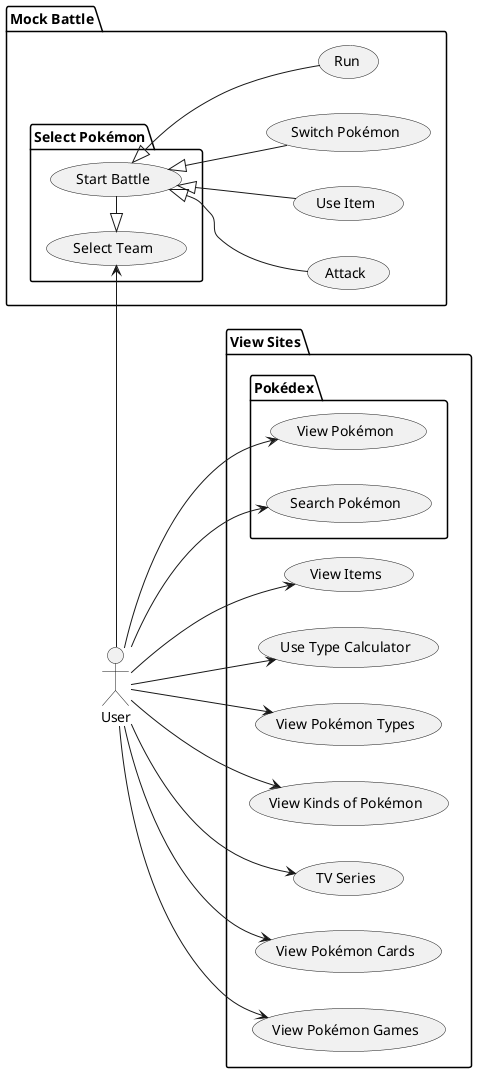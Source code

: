 @startuml
left to right direction

actor User

package "Mock Battle" {
    package "Select Pokémon" {
        usecase "Select Team" as SelectTeam
        usecase "Start Battle" as Battle
    }
    usecase Attack
    usecase "Use Item" as UseItem
    usecase "Switch Pokémon" as SwitchPokemon
    usecase Run
}

package "View Sites" {
    package Pokédex {
        usecase "View Pokémon" as ViewPokemon
        usecase "Search Pokémon" as SearchPokemon
    }

    usecase "View Items" as ViewItems
    usecase "Use Type Calculator" as TypeCalc
    usecase "View Pokémon Types" as ViewTypes
    usecase "View Kinds of Pokémon" as ViewKinds
    usecase "TV Series" as TVSeries
    usecase "View Pokémon Cards" as ViewCards
    usecase "View Pokémon Games" as ViewGames
}

User -> SelectTeam

SelectTeam <|- Battle

Battle <|-- Attack
Battle <|-- UseItem
Battle <|-- SwitchPokemon
Battle <|-- Run

User --> ViewPokemon
User --> SearchPokemon
User --> ViewItems
User --> TypeCalc
User --> ViewTypes
User --> ViewKinds
User --> TVSeries
User --> ViewCards
User --> ViewGames

@enduml